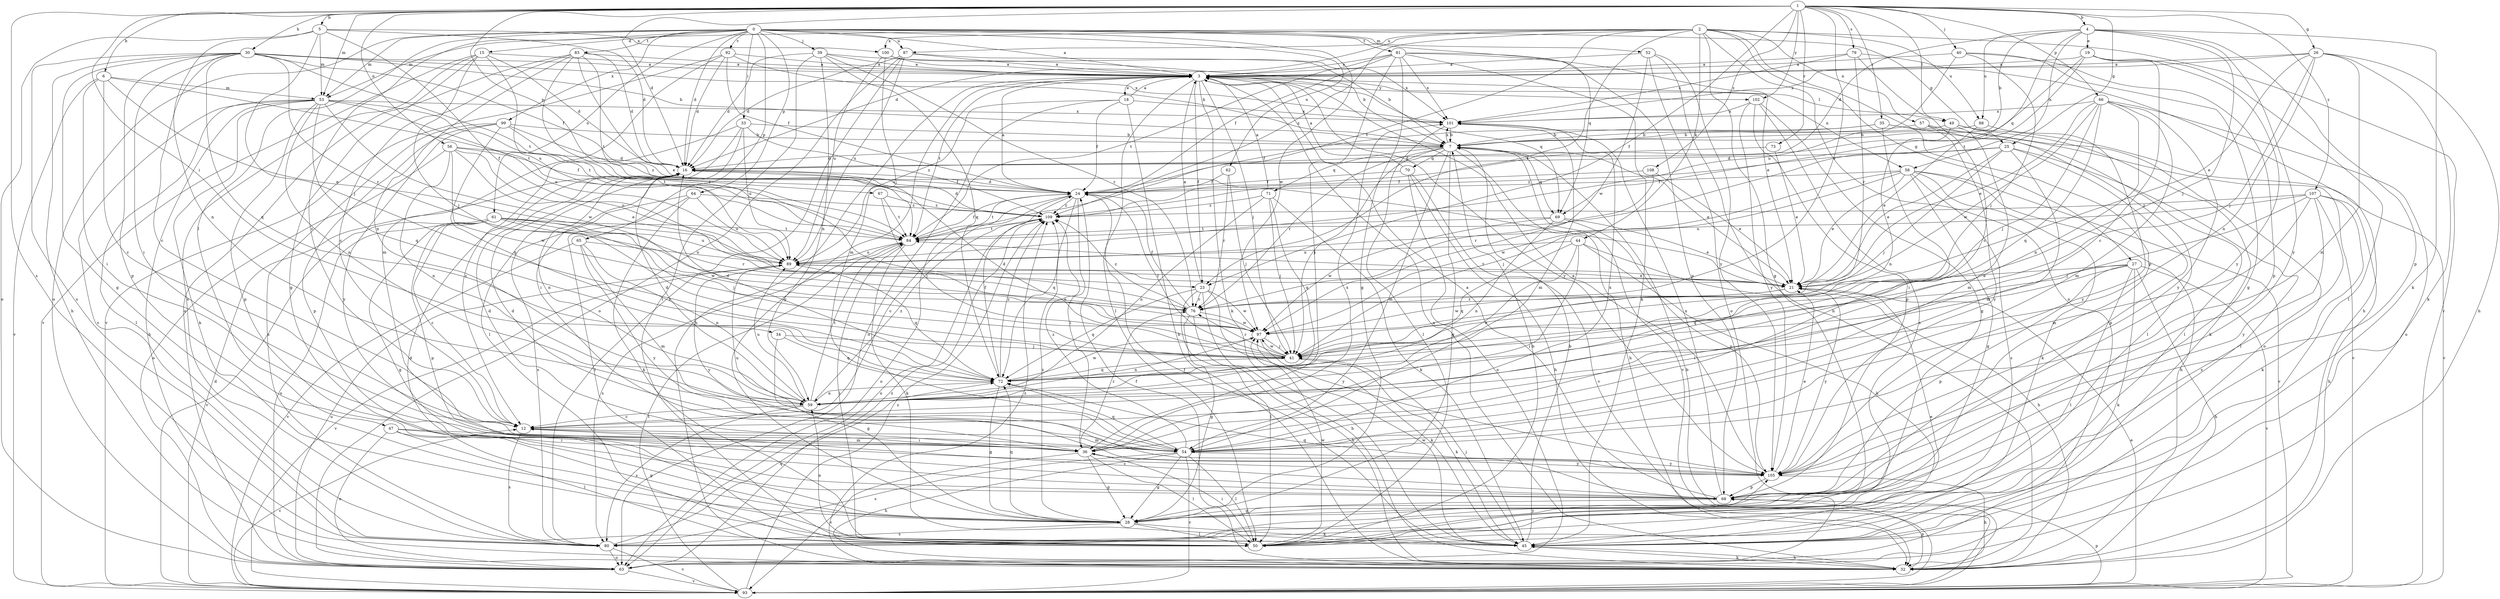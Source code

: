 strict digraph  {
0;
1;
2;
3;
4;
5;
6;
7;
12;
15;
16;
18;
19;
21;
23;
24;
25;
26;
27;
28;
30;
32;
33;
34;
35;
36;
39;
40;
41;
44;
45;
47;
49;
50;
52;
53;
54;
56;
57;
58;
59;
61;
62;
63;
64;
65;
66;
67;
68;
69;
70;
71;
72;
73;
76;
79;
80;
81;
83;
84;
87;
88;
89;
92;
93;
97;
99;
100;
101;
102;
105;
107;
108;
109;
0 -> 3  [label=a];
0 -> 12  [label=c];
0 -> 15  [label=d];
0 -> 16  [label=d];
0 -> 25  [label=g];
0 -> 33  [label=i];
0 -> 39  [label=j];
0 -> 47  [label=l];
0 -> 52  [label=m];
0 -> 53  [label=m];
0 -> 61  [label=o];
0 -> 62  [label=o];
0 -> 63  [label=o];
0 -> 64  [label=p];
0 -> 65  [label=p];
0 -> 69  [label=q];
0 -> 81  [label=t];
0 -> 83  [label=t];
0 -> 87  [label=u];
0 -> 92  [label=v];
0 -> 97  [label=w];
0 -> 99  [label=x];
1 -> 4  [label=b];
1 -> 5  [label=b];
1 -> 6  [label=b];
1 -> 16  [label=d];
1 -> 23  [label=f];
1 -> 25  [label=g];
1 -> 26  [label=g];
1 -> 30  [label=h];
1 -> 34  [label=i];
1 -> 35  [label=i];
1 -> 40  [label=j];
1 -> 49  [label=l];
1 -> 53  [label=m];
1 -> 56  [label=n];
1 -> 66  [label=p];
1 -> 67  [label=p];
1 -> 73  [label=r];
1 -> 76  [label=r];
1 -> 79  [label=s];
1 -> 80  [label=s];
1 -> 102  [label=y];
1 -> 107  [label=z];
1 -> 108  [label=z];
2 -> 16  [label=d];
2 -> 23  [label=f];
2 -> 27  [label=g];
2 -> 28  [label=g];
2 -> 44  [label=k];
2 -> 53  [label=m];
2 -> 57  [label=n];
2 -> 63  [label=o];
2 -> 68  [label=p];
2 -> 84  [label=t];
2 -> 87  [label=u];
2 -> 88  [label=u];
2 -> 93  [label=v];
2 -> 100  [label=x];
2 -> 109  [label=z];
3 -> 18  [label=e];
3 -> 23  [label=f];
3 -> 28  [label=g];
3 -> 32  [label=h];
3 -> 41  [label=j];
3 -> 45  [label=k];
3 -> 49  [label=l];
3 -> 50  [label=l];
3 -> 58  [label=n];
3 -> 69  [label=q];
3 -> 84  [label=t];
3 -> 102  [label=y];
3 -> 105  [label=y];
4 -> 7  [label=b];
4 -> 16  [label=d];
4 -> 19  [label=e];
4 -> 41  [label=j];
4 -> 45  [label=k];
4 -> 58  [label=n];
4 -> 68  [label=p];
4 -> 69  [label=q];
4 -> 88  [label=u];
4 -> 105  [label=y];
5 -> 16  [label=d];
5 -> 23  [label=f];
5 -> 41  [label=j];
5 -> 53  [label=m];
5 -> 59  [label=n];
5 -> 63  [label=o];
5 -> 100  [label=x];
6 -> 12  [label=c];
6 -> 21  [label=e];
6 -> 36  [label=i];
6 -> 53  [label=m];
6 -> 84  [label=t];
6 -> 93  [label=v];
7 -> 16  [label=d];
7 -> 21  [label=e];
7 -> 28  [label=g];
7 -> 32  [label=h];
7 -> 41  [label=j];
7 -> 54  [label=m];
7 -> 69  [label=q];
7 -> 70  [label=q];
7 -> 71  [label=q];
7 -> 76  [label=r];
7 -> 93  [label=v];
7 -> 101  [label=x];
12 -> 36  [label=i];
12 -> 54  [label=m];
12 -> 80  [label=s];
15 -> 3  [label=a];
15 -> 16  [label=d];
15 -> 28  [label=g];
15 -> 41  [label=j];
15 -> 80  [label=s];
15 -> 89  [label=u];
15 -> 93  [label=v];
16 -> 24  [label=f];
16 -> 59  [label=n];
18 -> 3  [label=a];
18 -> 24  [label=f];
18 -> 32  [label=h];
18 -> 63  [label=o];
18 -> 89  [label=u];
18 -> 101  [label=x];
19 -> 3  [label=a];
19 -> 12  [label=c];
19 -> 50  [label=l];
19 -> 84  [label=t];
19 -> 105  [label=y];
19 -> 109  [label=z];
21 -> 76  [label=r];
21 -> 84  [label=t];
21 -> 97  [label=w];
21 -> 105  [label=y];
23 -> 3  [label=a];
23 -> 32  [label=h];
23 -> 50  [label=l];
23 -> 72  [label=q];
23 -> 76  [label=r];
23 -> 97  [label=w];
23 -> 105  [label=y];
24 -> 3  [label=a];
24 -> 12  [label=c];
24 -> 16  [label=d];
24 -> 36  [label=i];
24 -> 63  [label=o];
24 -> 72  [label=q];
24 -> 84  [label=t];
24 -> 109  [label=z];
25 -> 16  [label=d];
25 -> 21  [label=e];
25 -> 41  [label=j];
25 -> 50  [label=l];
25 -> 54  [label=m];
25 -> 68  [label=p];
25 -> 109  [label=z];
26 -> 3  [label=a];
26 -> 21  [label=e];
26 -> 32  [label=h];
26 -> 41  [label=j];
26 -> 45  [label=k];
26 -> 54  [label=m];
26 -> 59  [label=n];
26 -> 101  [label=x];
27 -> 21  [label=e];
27 -> 32  [label=h];
27 -> 36  [label=i];
27 -> 45  [label=k];
27 -> 50  [label=l];
27 -> 68  [label=p];
27 -> 72  [label=q];
27 -> 93  [label=v];
28 -> 45  [label=k];
28 -> 50  [label=l];
28 -> 72  [label=q];
28 -> 80  [label=s];
28 -> 109  [label=z];
30 -> 3  [label=a];
30 -> 7  [label=b];
30 -> 12  [label=c];
30 -> 24  [label=f];
30 -> 28  [label=g];
30 -> 32  [label=h];
30 -> 36  [label=i];
30 -> 68  [label=p];
30 -> 72  [label=q];
30 -> 76  [label=r];
30 -> 80  [label=s];
30 -> 84  [label=t];
30 -> 101  [label=x];
32 -> 3  [label=a];
32 -> 24  [label=f];
32 -> 45  [label=k];
32 -> 68  [label=p];
32 -> 109  [label=z];
33 -> 7  [label=b];
33 -> 12  [label=c];
33 -> 36  [label=i];
33 -> 50  [label=l];
33 -> 89  [label=u];
33 -> 109  [label=z];
34 -> 28  [label=g];
34 -> 41  [label=j];
34 -> 72  [label=q];
35 -> 7  [label=b];
35 -> 24  [label=f];
35 -> 36  [label=i];
35 -> 50  [label=l];
35 -> 63  [label=o];
36 -> 16  [label=d];
36 -> 28  [label=g];
36 -> 50  [label=l];
36 -> 76  [label=r];
36 -> 93  [label=v];
36 -> 101  [label=x];
36 -> 105  [label=y];
39 -> 3  [label=a];
39 -> 7  [label=b];
39 -> 16  [label=d];
39 -> 50  [label=l];
39 -> 59  [label=n];
39 -> 72  [label=q];
39 -> 76  [label=r];
40 -> 3  [label=a];
40 -> 28  [label=g];
40 -> 41  [label=j];
40 -> 68  [label=p];
40 -> 89  [label=u];
41 -> 16  [label=d];
41 -> 24  [label=f];
41 -> 45  [label=k];
41 -> 72  [label=q];
41 -> 76  [label=r];
41 -> 97  [label=w];
44 -> 32  [label=h];
44 -> 36  [label=i];
44 -> 45  [label=k];
44 -> 59  [label=n];
44 -> 72  [label=q];
44 -> 89  [label=u];
45 -> 7  [label=b];
45 -> 16  [label=d];
45 -> 24  [label=f];
45 -> 32  [label=h];
45 -> 41  [label=j];
45 -> 97  [label=w];
47 -> 28  [label=g];
47 -> 36  [label=i];
47 -> 50  [label=l];
47 -> 54  [label=m];
47 -> 63  [label=o];
49 -> 7  [label=b];
49 -> 45  [label=k];
49 -> 54  [label=m];
49 -> 59  [label=n];
49 -> 93  [label=v];
50 -> 7  [label=b];
50 -> 21  [label=e];
50 -> 36  [label=i];
50 -> 59  [label=n];
50 -> 97  [label=w];
52 -> 3  [label=a];
52 -> 32  [label=h];
52 -> 63  [label=o];
52 -> 97  [label=w];
52 -> 105  [label=y];
53 -> 32  [label=h];
53 -> 45  [label=k];
53 -> 50  [label=l];
53 -> 59  [label=n];
53 -> 68  [label=p];
53 -> 72  [label=q];
53 -> 80  [label=s];
53 -> 84  [label=t];
53 -> 89  [label=u];
53 -> 97  [label=w];
53 -> 101  [label=x];
54 -> 16  [label=d];
54 -> 28  [label=g];
54 -> 32  [label=h];
54 -> 50  [label=l];
54 -> 72  [label=q];
54 -> 80  [label=s];
54 -> 89  [label=u];
54 -> 93  [label=v];
54 -> 101  [label=x];
54 -> 105  [label=y];
54 -> 109  [label=z];
56 -> 16  [label=d];
56 -> 21  [label=e];
56 -> 24  [label=f];
56 -> 59  [label=n];
56 -> 63  [label=o];
56 -> 89  [label=u];
56 -> 97  [label=w];
57 -> 7  [label=b];
57 -> 50  [label=l];
57 -> 93  [label=v];
57 -> 105  [label=y];
58 -> 21  [label=e];
58 -> 24  [label=f];
58 -> 28  [label=g];
58 -> 32  [label=h];
58 -> 41  [label=j];
58 -> 45  [label=k];
58 -> 80  [label=s];
58 -> 93  [label=v];
58 -> 97  [label=w];
59 -> 12  [label=c];
59 -> 16  [label=d];
59 -> 80  [label=s];
59 -> 84  [label=t];
59 -> 89  [label=u];
59 -> 109  [label=z];
61 -> 12  [label=c];
61 -> 28  [label=g];
61 -> 41  [label=j];
61 -> 63  [label=o];
61 -> 68  [label=p];
61 -> 76  [label=r];
61 -> 84  [label=t];
61 -> 89  [label=u];
61 -> 93  [label=v];
61 -> 97  [label=w];
62 -> 24  [label=f];
62 -> 41  [label=j];
62 -> 76  [label=r];
63 -> 89  [label=u];
63 -> 93  [label=v];
63 -> 109  [label=z];
64 -> 45  [label=k];
64 -> 50  [label=l];
64 -> 80  [label=s];
64 -> 89  [label=u];
64 -> 109  [label=z];
65 -> 54  [label=m];
65 -> 59  [label=n];
65 -> 89  [label=u];
65 -> 93  [label=v];
65 -> 105  [label=y];
66 -> 21  [label=e];
66 -> 41  [label=j];
66 -> 54  [label=m];
66 -> 59  [label=n];
66 -> 63  [label=o];
66 -> 72  [label=q];
66 -> 97  [label=w];
66 -> 101  [label=x];
66 -> 105  [label=y];
67 -> 41  [label=j];
67 -> 84  [label=t];
67 -> 109  [label=z];
68 -> 3  [label=a];
68 -> 12  [label=c];
68 -> 28  [label=g];
68 -> 72  [label=q];
68 -> 101  [label=x];
69 -> 21  [label=e];
69 -> 59  [label=n];
69 -> 84  [label=t];
69 -> 97  [label=w];
69 -> 105  [label=y];
70 -> 3  [label=a];
70 -> 24  [label=f];
70 -> 32  [label=h];
70 -> 63  [label=o];
70 -> 93  [label=v];
71 -> 3  [label=a];
71 -> 41  [label=j];
71 -> 45  [label=k];
71 -> 59  [label=n];
71 -> 72  [label=q];
71 -> 109  [label=z];
72 -> 16  [label=d];
72 -> 24  [label=f];
72 -> 28  [label=g];
72 -> 59  [label=n];
72 -> 97  [label=w];
72 -> 109  [label=z];
73 -> 16  [label=d];
73 -> 21  [label=e];
76 -> 24  [label=f];
76 -> 28  [label=g];
76 -> 32  [label=h];
76 -> 97  [label=w];
76 -> 109  [label=z];
79 -> 3  [label=a];
79 -> 12  [label=c];
79 -> 32  [label=h];
79 -> 76  [label=r];
79 -> 101  [label=x];
80 -> 63  [label=o];
80 -> 72  [label=q];
80 -> 93  [label=v];
80 -> 105  [label=y];
81 -> 3  [label=a];
81 -> 21  [label=e];
81 -> 24  [label=f];
81 -> 28  [label=g];
81 -> 36  [label=i];
81 -> 45  [label=k];
81 -> 68  [label=p];
81 -> 84  [label=t];
81 -> 101  [label=x];
83 -> 3  [label=a];
83 -> 12  [label=c];
83 -> 16  [label=d];
83 -> 21  [label=e];
83 -> 59  [label=n];
83 -> 63  [label=o];
83 -> 76  [label=r];
83 -> 84  [label=t];
84 -> 24  [label=f];
84 -> 45  [label=k];
84 -> 50  [label=l];
84 -> 80  [label=s];
84 -> 89  [label=u];
87 -> 3  [label=a];
87 -> 16  [label=d];
87 -> 63  [label=o];
87 -> 80  [label=s];
87 -> 89  [label=u];
87 -> 101  [label=x];
88 -> 7  [label=b];
88 -> 21  [label=e];
88 -> 105  [label=y];
89 -> 21  [label=e];
89 -> 72  [label=q];
89 -> 93  [label=v];
89 -> 105  [label=y];
92 -> 3  [label=a];
92 -> 7  [label=b];
92 -> 16  [label=d];
92 -> 24  [label=f];
92 -> 54  [label=m];
92 -> 93  [label=v];
93 -> 7  [label=b];
93 -> 12  [label=c];
93 -> 16  [label=d];
93 -> 21  [label=e];
93 -> 68  [label=p];
93 -> 84  [label=t];
93 -> 109  [label=z];
97 -> 41  [label=j];
97 -> 45  [label=k];
97 -> 59  [label=n];
97 -> 89  [label=u];
99 -> 7  [label=b];
99 -> 68  [label=p];
99 -> 72  [label=q];
99 -> 80  [label=s];
99 -> 84  [label=t];
99 -> 105  [label=y];
99 -> 109  [label=z];
100 -> 3  [label=a];
100 -> 7  [label=b];
100 -> 54  [label=m];
100 -> 89  [label=u];
101 -> 7  [label=b];
101 -> 50  [label=l];
101 -> 54  [label=m];
102 -> 28  [label=g];
102 -> 68  [label=p];
102 -> 80  [label=s];
102 -> 101  [label=x];
102 -> 105  [label=y];
105 -> 3  [label=a];
105 -> 21  [label=e];
105 -> 32  [label=h];
105 -> 68  [label=p];
107 -> 32  [label=h];
107 -> 41  [label=j];
107 -> 45  [label=k];
107 -> 54  [label=m];
107 -> 80  [label=s];
107 -> 89  [label=u];
107 -> 105  [label=y];
107 -> 109  [label=z];
108 -> 21  [label=e];
108 -> 24  [label=f];
108 -> 76  [label=r];
109 -> 16  [label=d];
109 -> 63  [label=o];
109 -> 84  [label=t];
}
